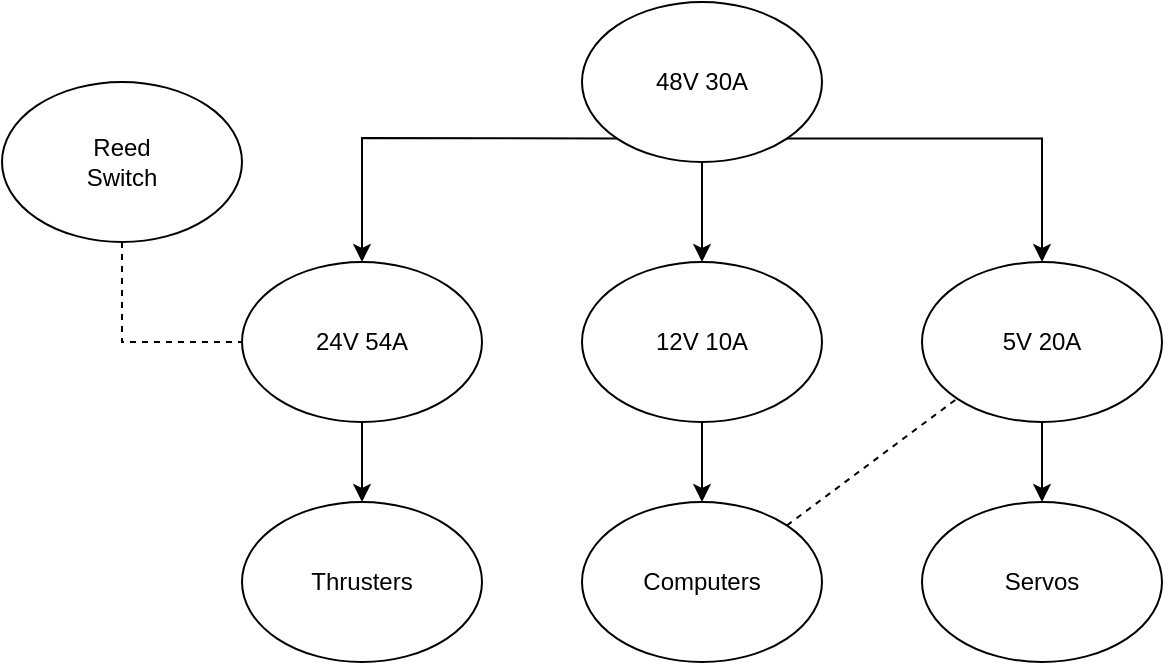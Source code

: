 <mxfile version="26.0.11">
  <diagram name="Page-1" id="InxylClVmqxqSdc0B63j">
    <mxGraphModel dx="1034" dy="467" grid="1" gridSize="10" guides="1" tooltips="1" connect="1" arrows="1" fold="1" page="1" pageScale="1" pageWidth="1100" pageHeight="850" math="0" shadow="0">
      <root>
        <mxCell id="0" />
        <mxCell id="1" parent="0" />
        <mxCell id="cRW9LjRdFgyovcbOpqAZ-2" value="" style="group" vertex="1" connectable="0" parent="1">
          <mxGeometry x="500" y="80" width="120" height="80" as="geometry" />
        </mxCell>
        <mxCell id="cRW9LjRdFgyovcbOpqAZ-3" value="" style="ellipse;whiteSpace=wrap;html=1;" vertex="1" parent="cRW9LjRdFgyovcbOpqAZ-2">
          <mxGeometry width="120" height="80" as="geometry" />
        </mxCell>
        <mxCell id="cRW9LjRdFgyovcbOpqAZ-4" value="48V 30A" style="text;html=1;align=center;verticalAlign=middle;whiteSpace=wrap;rounded=0;container=0;" vertex="1" collapsed="1" parent="cRW9LjRdFgyovcbOpqAZ-2">
          <mxGeometry x="30" y="25" width="60" height="30" as="geometry">
            <mxRectangle x="320" y="275" width="60" height="30" as="alternateBounds" />
          </mxGeometry>
        </mxCell>
        <mxCell id="cRW9LjRdFgyovcbOpqAZ-5" value="" style="endArrow=classic;html=1;rounded=0;exitX=0;exitY=1;exitDx=0;exitDy=0;entryX=0.5;entryY=0;entryDx=0;entryDy=0;" edge="1" parent="1" source="cRW9LjRdFgyovcbOpqAZ-3" target="cRW9LjRdFgyovcbOpqAZ-7">
          <mxGeometry width="50" height="50" relative="1" as="geometry">
            <mxPoint x="510" y="280" as="sourcePoint" />
            <mxPoint x="390" y="200" as="targetPoint" />
            <Array as="points">
              <mxPoint x="390" y="148" />
            </Array>
          </mxGeometry>
        </mxCell>
        <mxCell id="cRW9LjRdFgyovcbOpqAZ-6" value="" style="group" vertex="1" connectable="0" parent="1">
          <mxGeometry x="330" y="210" width="120" height="80" as="geometry" />
        </mxCell>
        <mxCell id="cRW9LjRdFgyovcbOpqAZ-7" value="" style="ellipse;whiteSpace=wrap;html=1;" vertex="1" parent="cRW9LjRdFgyovcbOpqAZ-6">
          <mxGeometry width="120" height="80" as="geometry" />
        </mxCell>
        <mxCell id="cRW9LjRdFgyovcbOpqAZ-8" value="24V 54A" style="text;html=1;align=center;verticalAlign=middle;whiteSpace=wrap;rounded=0;container=0;" vertex="1" collapsed="1" parent="cRW9LjRdFgyovcbOpqAZ-6">
          <mxGeometry x="30" y="25" width="60" height="30" as="geometry">
            <mxRectangle x="320" y="275" width="60" height="30" as="alternateBounds" />
          </mxGeometry>
        </mxCell>
        <mxCell id="cRW9LjRdFgyovcbOpqAZ-9" value="" style="group" vertex="1" connectable="0" parent="1">
          <mxGeometry x="330" y="330" width="120" height="80" as="geometry" />
        </mxCell>
        <mxCell id="cRW9LjRdFgyovcbOpqAZ-10" value="" style="ellipse;whiteSpace=wrap;html=1;" vertex="1" parent="cRW9LjRdFgyovcbOpqAZ-9">
          <mxGeometry width="120" height="80" as="geometry" />
        </mxCell>
        <mxCell id="cRW9LjRdFgyovcbOpqAZ-11" value="Thrusters" style="text;html=1;align=center;verticalAlign=middle;whiteSpace=wrap;rounded=0;container=0;" vertex="1" collapsed="1" parent="cRW9LjRdFgyovcbOpqAZ-9">
          <mxGeometry x="30" y="25" width="60" height="30" as="geometry">
            <mxRectangle x="320" y="275" width="60" height="30" as="alternateBounds" />
          </mxGeometry>
        </mxCell>
        <mxCell id="cRW9LjRdFgyovcbOpqAZ-12" value="" style="endArrow=classic;html=1;rounded=0;exitX=0.5;exitY=1;exitDx=0;exitDy=0;entryX=0.5;entryY=0;entryDx=0;entryDy=0;" edge="1" parent="1" source="cRW9LjRdFgyovcbOpqAZ-7" target="cRW9LjRdFgyovcbOpqAZ-10">
          <mxGeometry width="50" height="50" relative="1" as="geometry">
            <mxPoint x="540" y="310" as="sourcePoint" />
            <mxPoint x="590" y="260" as="targetPoint" />
          </mxGeometry>
        </mxCell>
        <mxCell id="cRW9LjRdFgyovcbOpqAZ-13" value="" style="group" vertex="1" connectable="0" parent="1">
          <mxGeometry x="500" y="210" width="120" height="80" as="geometry" />
        </mxCell>
        <mxCell id="cRW9LjRdFgyovcbOpqAZ-14" value="" style="ellipse;whiteSpace=wrap;html=1;" vertex="1" parent="cRW9LjRdFgyovcbOpqAZ-13">
          <mxGeometry width="120" height="80" as="geometry" />
        </mxCell>
        <mxCell id="cRW9LjRdFgyovcbOpqAZ-15" value="12V 10A" style="text;html=1;align=center;verticalAlign=middle;whiteSpace=wrap;rounded=0;container=0;" vertex="1" collapsed="1" parent="cRW9LjRdFgyovcbOpqAZ-13">
          <mxGeometry x="30" y="25" width="60" height="30" as="geometry">
            <mxRectangle x="320" y="275" width="60" height="30" as="alternateBounds" />
          </mxGeometry>
        </mxCell>
        <mxCell id="cRW9LjRdFgyovcbOpqAZ-16" style="edgeStyle=orthogonalEdgeStyle;rounded=0;orthogonalLoop=1;jettySize=auto;html=1;exitX=0.5;exitY=1;exitDx=0;exitDy=0;entryX=0.5;entryY=0;entryDx=0;entryDy=0;" edge="1" parent="1" source="cRW9LjRdFgyovcbOpqAZ-3" target="cRW9LjRdFgyovcbOpqAZ-14">
          <mxGeometry relative="1" as="geometry" />
        </mxCell>
        <mxCell id="cRW9LjRdFgyovcbOpqAZ-17" value="" style="group" vertex="1" connectable="0" parent="1">
          <mxGeometry x="210" y="120" width="120" height="80" as="geometry" />
        </mxCell>
        <mxCell id="cRW9LjRdFgyovcbOpqAZ-18" value="" style="ellipse;whiteSpace=wrap;html=1;" vertex="1" parent="cRW9LjRdFgyovcbOpqAZ-17">
          <mxGeometry width="120" height="80" as="geometry" />
        </mxCell>
        <mxCell id="cRW9LjRdFgyovcbOpqAZ-19" value="Reed Switch" style="text;html=1;align=center;verticalAlign=middle;whiteSpace=wrap;rounded=0;container=0;" vertex="1" collapsed="1" parent="cRW9LjRdFgyovcbOpqAZ-17">
          <mxGeometry x="30" y="25" width="60" height="30" as="geometry">
            <mxRectangle x="320" y="275" width="60" height="30" as="alternateBounds" />
          </mxGeometry>
        </mxCell>
        <mxCell id="cRW9LjRdFgyovcbOpqAZ-20" value="" style="endArrow=none;dashed=1;html=1;rounded=0;exitX=0.5;exitY=1;exitDx=0;exitDy=0;entryX=0;entryY=0.5;entryDx=0;entryDy=0;" edge="1" parent="1" source="cRW9LjRdFgyovcbOpqAZ-18" target="cRW9LjRdFgyovcbOpqAZ-7">
          <mxGeometry width="50" height="50" relative="1" as="geometry">
            <mxPoint x="590" y="310" as="sourcePoint" />
            <mxPoint x="640" y="260" as="targetPoint" />
            <Array as="points">
              <mxPoint x="270" y="250" />
            </Array>
          </mxGeometry>
        </mxCell>
        <mxCell id="cRW9LjRdFgyovcbOpqAZ-24" value="" style="group" vertex="1" connectable="0" parent="1">
          <mxGeometry x="500" y="330" width="120" height="80" as="geometry" />
        </mxCell>
        <mxCell id="cRW9LjRdFgyovcbOpqAZ-25" value="" style="ellipse;whiteSpace=wrap;html=1;" vertex="1" parent="cRW9LjRdFgyovcbOpqAZ-24">
          <mxGeometry width="120" height="80" as="geometry" />
        </mxCell>
        <mxCell id="cRW9LjRdFgyovcbOpqAZ-26" value="Computers" style="text;html=1;align=center;verticalAlign=middle;whiteSpace=wrap;rounded=0;container=0;" vertex="1" collapsed="1" parent="cRW9LjRdFgyovcbOpqAZ-24">
          <mxGeometry x="30" y="25" width="60" height="30" as="geometry">
            <mxRectangle x="320" y="275" width="60" height="30" as="alternateBounds" />
          </mxGeometry>
        </mxCell>
        <mxCell id="cRW9LjRdFgyovcbOpqAZ-27" style="edgeStyle=orthogonalEdgeStyle;rounded=0;orthogonalLoop=1;jettySize=auto;html=1;exitX=0.5;exitY=1;exitDx=0;exitDy=0;entryX=0.5;entryY=0;entryDx=0;entryDy=0;" edge="1" parent="1" source="cRW9LjRdFgyovcbOpqAZ-14" target="cRW9LjRdFgyovcbOpqAZ-25">
          <mxGeometry relative="1" as="geometry" />
        </mxCell>
        <mxCell id="cRW9LjRdFgyovcbOpqAZ-28" value="" style="group" vertex="1" connectable="0" parent="1">
          <mxGeometry x="670" y="210" width="120" height="80" as="geometry" />
        </mxCell>
        <mxCell id="cRW9LjRdFgyovcbOpqAZ-35" style="edgeStyle=orthogonalEdgeStyle;rounded=0;orthogonalLoop=1;jettySize=auto;html=1;exitX=0.5;exitY=1;exitDx=0;exitDy=0;" edge="1" parent="cRW9LjRdFgyovcbOpqAZ-28" source="cRW9LjRdFgyovcbOpqAZ-29">
          <mxGeometry relative="1" as="geometry">
            <mxPoint x="60" y="120" as="targetPoint" />
          </mxGeometry>
        </mxCell>
        <mxCell id="cRW9LjRdFgyovcbOpqAZ-29" value="" style="ellipse;whiteSpace=wrap;html=1;" vertex="1" parent="cRW9LjRdFgyovcbOpqAZ-28">
          <mxGeometry width="120" height="80" as="geometry" />
        </mxCell>
        <mxCell id="cRW9LjRdFgyovcbOpqAZ-30" value="5V 20A" style="text;html=1;align=center;verticalAlign=middle;whiteSpace=wrap;rounded=0;container=0;" vertex="1" collapsed="1" parent="cRW9LjRdFgyovcbOpqAZ-28">
          <mxGeometry x="30" y="25" width="60" height="30" as="geometry">
            <mxRectangle x="320" y="275" width="60" height="30" as="alternateBounds" />
          </mxGeometry>
        </mxCell>
        <mxCell id="cRW9LjRdFgyovcbOpqAZ-31" style="edgeStyle=orthogonalEdgeStyle;rounded=0;orthogonalLoop=1;jettySize=auto;html=1;exitX=1;exitY=1;exitDx=0;exitDy=0;entryX=0.5;entryY=0;entryDx=0;entryDy=0;" edge="1" parent="1" source="cRW9LjRdFgyovcbOpqAZ-3" target="cRW9LjRdFgyovcbOpqAZ-29">
          <mxGeometry relative="1" as="geometry" />
        </mxCell>
        <mxCell id="cRW9LjRdFgyovcbOpqAZ-32" value="" style="group" vertex="1" connectable="0" parent="1">
          <mxGeometry x="670" y="330" width="120" height="80" as="geometry" />
        </mxCell>
        <mxCell id="cRW9LjRdFgyovcbOpqAZ-33" value="" style="ellipse;whiteSpace=wrap;html=1;" vertex="1" parent="cRW9LjRdFgyovcbOpqAZ-32">
          <mxGeometry width="120" height="80" as="geometry" />
        </mxCell>
        <mxCell id="cRW9LjRdFgyovcbOpqAZ-34" value="Servos" style="text;html=1;align=center;verticalAlign=middle;whiteSpace=wrap;rounded=0;container=0;" vertex="1" collapsed="1" parent="cRW9LjRdFgyovcbOpqAZ-32">
          <mxGeometry x="30" y="25" width="60" height="30" as="geometry">
            <mxRectangle x="320" y="275" width="60" height="30" as="alternateBounds" />
          </mxGeometry>
        </mxCell>
        <mxCell id="cRW9LjRdFgyovcbOpqAZ-38" value="" style="endArrow=none;dashed=1;html=1;rounded=0;exitX=1;exitY=0;exitDx=0;exitDy=0;entryX=0;entryY=1;entryDx=0;entryDy=0;" edge="1" parent="1" source="cRW9LjRdFgyovcbOpqAZ-25" target="cRW9LjRdFgyovcbOpqAZ-29">
          <mxGeometry width="50" height="50" relative="1" as="geometry">
            <mxPoint x="650" y="390" as="sourcePoint" />
            <mxPoint x="710" y="440" as="targetPoint" />
          </mxGeometry>
        </mxCell>
      </root>
    </mxGraphModel>
  </diagram>
</mxfile>
